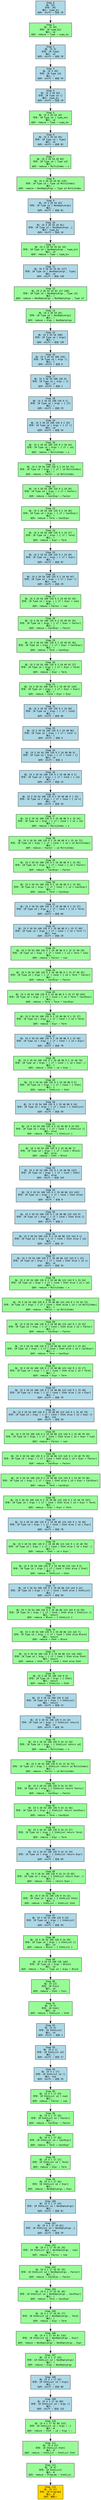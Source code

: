 digraph ParseFlow {
  rankdir=TB;
  node [shape=box, fontname="monospace", fontsize=10];
  edge [fontname="monospace"];
  step0 [label="Step 0\n栈: [0]\n符号: [#]\n输入: type_kw\n动作: shift → 状态 10", style=filled, fillcolor=lightblue];
  step1 [label="Step 1\n栈: [0 10]\n符号: [# type_kw]\n输入: id\n动作: reduce → Type → type_kw ", style=filled, fillcolor=palegreen];
  step2 [label="Step 2\n栈: [0 3]\n符号: [# Type]\n输入: id\n动作: shift → 状态 20", style=filled, fillcolor=lightblue];
  step3 [label="Step 3\n栈: [0 3 20]\n符号: [# Type id]\n输入: (\n动作: shift → 状态 54", style=filled, fillcolor=lightblue];
  step4 [label="Step 4\n栈: [0 3 20 54]\n符号: [# Type id (]\n输入: type_kw\n动作: shift → 状态 10", style=filled, fillcolor=lightblue];
  step5 [label="Step 5\n栈: [0 3 20 54 10]\n符号: [# Type id ( type_kw]\n输入: id\n动作: reduce → Type → type_kw ", style=filled, fillcolor=palegreen];
  step6 [label="Step 6\n栈: [0 3 20 54 45]\n符号: [# Type id ( Type]\n输入: id\n动作: shift → 状态 82", style=filled, fillcolor=lightblue];
  step7 [label="Step 7\n栈: [0 3 20 54 45 82]\n符号: [# Type id ( Type id]\n输入: ,\n动作: reduce → MultiIndex → ε", style=filled, fillcolor=palegreen];
  step8 [label="Step 8\n栈: [0 3 20 54 45 82 119]\n符号: [# Type id ( Type id MultiIndex]\n输入: ,\n动作: reduce → NonEmptyArgs → Type id MultiIndex ", style=filled, fillcolor=palegreen];
  step9 [label="Step 9\n栈: [0 3 20 54 43]\n符号: [# Type id ( NonEmptyArgs]\n输入: ,\n动作: shift → 状态 81", style=filled, fillcolor=lightblue];
  step10 [label="Step 10\n栈: [0 3 20 54 43 81]\n符号: [# Type id ( NonEmptyArgs ,]\n输入: type_kw\n动作: shift → 状态 10", style=filled, fillcolor=lightblue];
  step11 [label="Step 11\n栈: [0 3 20 54 43 81 10]\n符号: [# Type id ( NonEmptyArgs , type_kw]\n输入: id\n动作: reduce → Type → type_kw ", style=filled, fillcolor=palegreen];
  step12 [label="Step 12\n栈: [0 3 20 54 43 81 117]\n符号: [# Type id ( NonEmptyArgs , Type]\n输入: id\n动作: shift → 状态 140", style=filled, fillcolor=lightblue];
  step13 [label="Step 13\n栈: [0 3 20 54 43 81 117 140]\n符号: [# Type id ( NonEmptyArgs , Type id]\n输入: )\n动作: reduce → NonEmptyArgs → NonEmptyArgs , Type id ", style=filled, fillcolor=palegreen];
  step14 [label="Step 14\n栈: [0 3 20 54 43]\n符号: [# Type id ( NonEmptyArgs]\n输入: )\n动作: reduce → Args → NonEmptyArgs ", style=filled, fillcolor=palegreen];
  step15 [label="Step 15\n栈: [0 3 20 54 100]\n符号: [# Type id ( Args]\n输入: )\n动作: shift → 状态 135", style=filled, fillcolor=lightblue];
  step16 [label="Step 16\n栈: [0 3 20 54 100 135]\n符号: [# Type id ( Args )]\n输入: {\n动作: shift → 状态 9", style=filled, fillcolor=lightblue];
  step17 [label="Step 17\n栈: [0 3 20 54 100 135 9]\n符号: [# Type id ( Args ) {]\n输入: if\n动作: shift → 状态 2", style=filled, fillcolor=lightblue];
  step18 [label="Step 18\n栈: [0 3 20 54 100 135 9 2]\n符号: [# Type id ( Args ) { if]\n输入: (\n动作: shift → 状态 19", style=filled, fillcolor=lightblue];
  step19 [label="Step 19\n栈: [0 3 20 54 100 135 9 2 19]\n符号: [# Type id ( Args ) { if (]\n输入: id\n动作: shift → 状态 34", style=filled, fillcolor=lightblue];
  step20 [label="Step 20\n栈: [0 3 20 54 100 135 9 2 19 34]\n符号: [# Type id ( Args ) { if ( id]\n输入: >\n动作: reduce → MultiIndex → ε", style=filled, fillcolor=palegreen];
  step21 [label="Step 21\n栈: [0 3 20 54 100 135 9 2 19 34 72]\n符号: [# Type id ( Args ) { if ( id MultiIndex]\n输入: >\n动作: reduce → Factor → id MultiIndex ", style=filled, fillcolor=palegreen];
  step22 [label="Step 22\n栈: [0 3 20 54 100 135 9 2 19 35]\n符号: [# Type id ( Args ) { if ( Factor]\n输入: >\n动作: reduce → CastExpr → Factor ", style=filled, fillcolor=palegreen];
  step23 [label="Step 23\n栈: [0 3 20 54 100 135 9 2 19 36]\n符号: [# Type id ( Args ) { if ( CastExpr]\n输入: >\n动作: reduce → Term → CastExpr ", style=filled, fillcolor=palegreen];
  step24 [label="Step 24\n栈: [0 3 20 54 100 135 9 2 19 27]\n符号: [# Type id ( Args ) { if ( Term]\n输入: >\n动作: reduce → Expr → Term ", style=filled, fillcolor=palegreen];
  step25 [label="Step 25\n栈: [0 3 20 54 100 135 9 2 19 49]\n符号: [# Type id ( Args ) { if ( Expr]\n输入: >\n动作: shift → 状态 92", style=filled, fillcolor=lightblue];
  step26 [label="Step 26\n栈: [0 3 20 54 100 135 9 2 19 49 92]\n符号: [# Type id ( Args ) { if ( Expr >]\n输入: num\n动作: shift → 状态 29", style=filled, fillcolor=lightblue];
  step27 [label="Step 27\n栈: [0 3 20 54 100 135 9 2 19 49 92 29]\n符号: [# Type id ( Args ) { if ( Expr > num]\n输入: )\n动作: reduce → Factor → num ", style=filled, fillcolor=palegreen];
  step28 [label="Step 28\n栈: [0 3 20 54 100 135 9 2 19 49 92 35]\n符号: [# Type id ( Args ) { if ( Expr > Factor]\n输入: )\n动作: reduce → CastExpr → Factor ", style=filled, fillcolor=palegreen];
  step29 [label="Step 29\n栈: [0 3 20 54 100 135 9 2 19 49 92 36]\n符号: [# Type id ( Args ) { if ( Expr > CastExpr]\n输入: )\n动作: reduce → Term → CastExpr ", style=filled, fillcolor=palegreen];
  step30 [label="Step 30\n栈: [0 3 20 54 100 135 9 2 19 49 92 27]\n符号: [# Type id ( Args ) { if ( Expr > Term]\n输入: )\n动作: reduce → Expr → Term ", style=filled, fillcolor=palegreen];
  step31 [label="Step 31\n栈: [0 3 20 54 100 135 9 2 19 49 92 129]\n符号: [# Type id ( Args ) { if ( Expr > Expr]\n输入: )\n动作: reduce → Cond → Expr > Expr ", style=filled, fillcolor=palegreen];
  step32 [label="Step 32\n栈: [0 3 20 54 100 135 9 2 19 48]\n符号: [# Type id ( Args ) { if ( Cond]\n输入: )\n动作: shift → 状态 86", style=filled, fillcolor=lightblue];
  step33 [label="Step 33\n栈: [0 3 20 54 100 135 9 2 19 48 86]\n符号: [# Type id ( Args ) { if ( Cond )]\n输入: {\n动作: shift → 状态 9", style=filled, fillcolor=lightblue];
  step34 [label="Step 34\n栈: [0 3 20 54 100 135 9 2 19 48 86 9]\n符号: [# Type id ( Args ) { if ( Cond ) {]\n输入: id\n动作: shift → 状态 1", style=filled, fillcolor=lightblue];
  step35 [label="Step 35\n栈: [0 3 20 54 100 135 9 2 19 48 86 9 1]\n符号: [# Type id ( Args ) { if ( Cond ) { id]\n输入: =\n动作: shift → 状态 15", style=filled, fillcolor=lightblue];
  step36 [label="Step 36\n栈: [0 3 20 54 100 135 9 2 19 48 86 9 1 15]\n符号: [# Type id ( Args ) { if ( Cond ) { id =]\n输入: id\n动作: shift → 状态 34", style=filled, fillcolor=lightblue];
  step37 [label="Step 37\n栈: [0 3 20 54 100 135 9 2 19 48 86 9 1 15 34]\n符号: [# Type id ( Args ) { if ( Cond ) { id = id]\n输入: *\n动作: reduce → MultiIndex → ε", style=filled, fillcolor=palegreen];
  step38 [label="Step 38\n栈: [0 3 20 54 100 135 9 2 19 48 86 9 1 15 34 72]\n符号: [# Type id ( Args ) { if ( Cond ) { id = id MultiIndex]\n输入: *\n动作: reduce → Factor → id MultiIndex ", style=filled, fillcolor=palegreen];
  step39 [label="Step 39\n栈: [0 3 20 54 100 135 9 2 19 48 86 9 1 15 35]\n符号: [# Type id ( Args ) { if ( Cond ) { id = Factor]\n输入: *\n动作: reduce → CastExpr → Factor ", style=filled, fillcolor=palegreen];
  step40 [label="Step 40\n栈: [0 3 20 54 100 135 9 2 19 48 86 9 1 15 36]\n符号: [# Type id ( Args ) { if ( Cond ) { id = CastExpr]\n输入: *\n动作: reduce → Term → CastExpr ", style=filled, fillcolor=palegreen];
  step41 [label="Step 41\n栈: [0 3 20 54 100 135 9 2 19 48 86 9 1 15 27]\n符号: [# Type id ( Args ) { if ( Cond ) { id = Term]\n输入: *\n动作: shift → 状态 60", style=filled, fillcolor=lightblue];
  step42 [label="Step 42\n栈: [0 3 20 54 100 135 9 2 19 48 86 9 1 15 27 60]\n符号: [# Type id ( Args ) { if ( Cond ) { id = Term *]\n输入: num\n动作: shift → 状态 29", style=filled, fillcolor=lightblue];
  step43 [label="Step 43\n栈: [0 3 20 54 100 135 9 2 19 48 86 9 1 15 27 60 29]\n符号: [# Type id ( Args ) { if ( Cond ) { id = Term * num]\n输入: ;\n动作: reduce → Factor → num ", style=filled, fillcolor=palegreen];
  step44 [label="Step 44\n栈: [0 3 20 54 100 135 9 2 19 48 86 9 1 15 27 60 35]\n符号: [# Type id ( Args ) { if ( Cond ) { id = Term * Factor]\n输入: ;\n动作: reduce → CastExpr → Factor ", style=filled, fillcolor=palegreen];
  step45 [label="Step 45\n栈: [0 3 20 54 100 135 9 2 19 48 86 9 1 15 27 60 103]\n符号: [# Type id ( Args ) { if ( Cond ) { id = Term * CastExpr]\n输入: ;\n动作: reduce → Term → Term * CastExpr ", style=filled, fillcolor=palegreen];
  step46 [label="Step 46\n栈: [0 3 20 54 100 135 9 2 19 48 86 9 1 15 27]\n符号: [# Type id ( Args ) { if ( Cond ) { id = Term]\n输入: ;\n动作: reduce → Expr → Term ", style=filled, fillcolor=palegreen];
  step47 [label="Step 47\n栈: [0 3 20 54 100 135 9 2 19 48 86 9 1 15 40]\n符号: [# Type id ( Args ) { if ( Cond ) { id = Expr]\n输入: ;\n动作: shift → 状态 78", style=filled, fillcolor=lightblue];
  step48 [label="Step 48\n栈: [0 3 20 54 100 135 9 2 19 48 86 9 1 15 40 78]\n符号: [# Type id ( Args ) { if ( Cond ) { id = Expr ;]\n输入: }\n动作: reduce → Stmt → id = Expr ; ", style=filled, fillcolor=palegreen];
  step49 [label="Step 49\n栈: [0 3 20 54 100 135 9 2 19 48 86 9 5]\n符号: [# Type id ( Args ) { if ( Cond ) { Stmt]\n输入: }\n动作: reduce → StmtList → Stmt ", style=filled, fillcolor=palegreen];
  step50 [label="Step 50\n栈: [0 3 20 54 100 135 9 2 19 48 86 9 24]\n符号: [# Type id ( Args ) { if ( Cond ) { StmtList]\n输入: }\n动作: shift → 状态 59", style=filled, fillcolor=lightblue];
  step51 [label="Step 51\n栈: [0 3 20 54 100 135 9 2 19 48 86 9 24 59]\n符号: [# Type id ( Args ) { if ( Cond ) { StmtList }]\n输入: else\n动作: reduce → Block → { StmtList } ", style=filled, fillcolor=palegreen];
  step52 [label="Step 52\n栈: [0 3 20 54 100 135 9 2 19 48 86 7]\n符号: [# Type id ( Args ) { if ( Cond ) Block]\n输入: else\n动作: reduce → Stmt → Block ", style=filled, fillcolor=palegreen];
  step53 [label="Step 53\n栈: [0 3 20 54 100 135 9 2 19 48 86 123]\n符号: [# Type id ( Args ) { if ( Cond ) Stmt]\n输入: else\n动作: shift → 状态 143", style=filled, fillcolor=lightblue];
  step54 [label="Step 54\n栈: [0 3 20 54 100 135 9 2 19 48 86 123 143]\n符号: [# Type id ( Args ) { if ( Cond ) Stmt else]\n输入: {\n动作: shift → 状态 9", style=filled, fillcolor=lightblue];
  step55 [label="Step 55\n栈: [0 3 20 54 100 135 9 2 19 48 86 123 143 9]\n符号: [# Type id ( Args ) { if ( Cond ) Stmt else {]\n输入: id\n动作: shift → 状态 1", style=filled, fillcolor=lightblue];
  step56 [label="Step 56\n栈: [0 3 20 54 100 135 9 2 19 48 86 123 143 9 1]\n符号: [# Type id ( Args ) { if ( Cond ) Stmt else { id]\n输入: =\n动作: shift → 状态 15", style=filled, fillcolor=lightblue];
  step57 [label="Step 57\n栈: [0 3 20 54 100 135 9 2 19 48 86 123 143 9 1 15]\n符号: [# Type id ( Args ) { if ( Cond ) Stmt else { id =]\n输入: id\n动作: shift → 状态 34", style=filled, fillcolor=lightblue];
  step58 [label="Step 58\n栈: [0 3 20 54 100 135 9 2 19 48 86 123 143 9 1 15 34]\n符号: [# Type id ( Args ) { if ( Cond ) Stmt else { id = id]\n输入: +\n动作: reduce → MultiIndex → ε", style=filled, fillcolor=palegreen];
  step59 [label="Step 59\n栈: [0 3 20 54 100 135 9 2 19 48 86 123 143 9 1 15 34 72]\n符号: [# Type id ( Args ) { if ( Cond ) Stmt else { id = id MultiIndex]\n输入: +\n动作: reduce → Factor → id MultiIndex ", style=filled, fillcolor=palegreen];
  step60 [label="Step 60\n栈: [0 3 20 54 100 135 9 2 19 48 86 123 143 9 1 15 35]\n符号: [# Type id ( Args ) { if ( Cond ) Stmt else { id = Factor]\n输入: +\n动作: reduce → CastExpr → Factor ", style=filled, fillcolor=palegreen];
  step61 [label="Step 61\n栈: [0 3 20 54 100 135 9 2 19 48 86 123 143 9 1 15 36]\n符号: [# Type id ( Args ) { if ( Cond ) Stmt else { id = CastExpr]\n输入: +\n动作: reduce → Term → CastExpr ", style=filled, fillcolor=palegreen];
  step62 [label="Step 62\n栈: [0 3 20 54 100 135 9 2 19 48 86 123 143 9 1 15 27]\n符号: [# Type id ( Args ) { if ( Cond ) Stmt else { id = Term]\n输入: +\n动作: reduce → Expr → Term ", style=filled, fillcolor=palegreen];
  step63 [label="Step 63\n栈: [0 3 20 54 100 135 9 2 19 48 86 123 143 9 1 15 40]\n符号: [# Type id ( Args ) { if ( Cond ) Stmt else { id = Expr]\n输入: +\n动作: shift → 状态 70", style=filled, fillcolor=lightblue];
  step64 [label="Step 64\n栈: [0 3 20 54 100 135 9 2 19 48 86 123 143 9 1 15 40 70]\n符号: [# Type id ( Args ) { if ( Cond ) Stmt else { id = Expr +]\n输入: num\n动作: shift → 状态 29", style=filled, fillcolor=lightblue];
  step65 [label="Step 65\n栈: [0 3 20 54 100 135 9 2 19 48 86 123 143 9 1 15 40 70 29]\n符号: [# Type id ( Args ) { if ( Cond ) Stmt else { id = Expr + num]\n输入: ;\n动作: reduce → Factor → num ", style=filled, fillcolor=palegreen];
  step66 [label="Step 66\n栈: [0 3 20 54 100 135 9 2 19 48 86 123 143 9 1 15 40 70 35]\n符号: [# Type id ( Args ) { if ( Cond ) Stmt else { id = Expr + Factor]\n输入: ;\n动作: reduce → CastExpr → Factor ", style=filled, fillcolor=palegreen];
  step67 [label="Step 67\n栈: [0 3 20 54 100 135 9 2 19 48 86 123 143 9 1 15 40 70 36]\n符号: [# Type id ( Args ) { if ( Cond ) Stmt else { id = Expr + CastExpr]\n输入: ;\n动作: reduce → Term → CastExpr ", style=filled, fillcolor=palegreen];
  step68 [label="Step 68\n栈: [0 3 20 54 100 135 9 2 19 48 86 123 143 9 1 15 40 70 107]\n符号: [# Type id ( Args ) { if ( Cond ) Stmt else { id = Expr + Term]\n输入: ;\n动作: reduce → Expr → Expr + Term ", style=filled, fillcolor=palegreen];
  step69 [label="Step 69\n栈: [0 3 20 54 100 135 9 2 19 48 86 123 143 9 1 15 40]\n符号: [# Type id ( Args ) { if ( Cond ) Stmt else { id = Expr]\n输入: ;\n动作: shift → 状态 78", style=filled, fillcolor=lightblue];
  step70 [label="Step 70\n栈: [0 3 20 54 100 135 9 2 19 48 86 123 143 9 1 15 40 78]\n符号: [# Type id ( Args ) { if ( Cond ) Stmt else { id = Expr ;]\n输入: }\n动作: reduce → Stmt → id = Expr ; ", style=filled, fillcolor=palegreen];
  step71 [label="Step 71\n栈: [0 3 20 54 100 135 9 2 19 48 86 123 143 9 5]\n符号: [# Type id ( Args ) { if ( Cond ) Stmt else { Stmt]\n输入: }\n动作: reduce → StmtList → Stmt ", style=filled, fillcolor=palegreen];
  step72 [label="Step 72\n栈: [0 3 20 54 100 135 9 2 19 48 86 123 143 9 24]\n符号: [# Type id ( Args ) { if ( Cond ) Stmt else { StmtList]\n输入: }\n动作: shift → 状态 59", style=filled, fillcolor=lightblue];
  step73 [label="Step 73\n栈: [0 3 20 54 100 135 9 2 19 48 86 123 143 9 24 59]\n符号: [# Type id ( Args ) { if ( Cond ) Stmt else { StmtList }]\n输入: return\n动作: reduce → Block → { StmtList } ", style=filled, fillcolor=palegreen];
  step74 [label="Step 74\n栈: [0 3 20 54 100 135 9 2 19 48 86 123 143 7]\n符号: [# Type id ( Args ) { if ( Cond ) Stmt else Block]\n输入: return\n动作: reduce → Stmt → Block ", style=filled, fillcolor=palegreen];
  step75 [label="Step 75\n栈: [0 3 20 54 100 135 9 2 19 48 86 123 143 150]\n符号: [# Type id ( Args ) { if ( Cond ) Stmt else Stmt]\n输入: return\n动作: reduce → Stmt → if ( Cond ) Stmt else Stmt ", style=filled, fillcolor=palegreen];
  step76 [label="Step 76\n栈: [0 3 20 54 100 135 9 5]\n符号: [# Type id ( Args ) { Stmt]\n输入: return\n动作: reduce → StmtList → Stmt ", style=filled, fillcolor=palegreen];
  step77 [label="Step 77\n栈: [0 3 20 54 100 135 9 24]\n符号: [# Type id ( Args ) { StmtList]\n输入: return\n动作: shift → 状态 13", style=filled, fillcolor=lightblue];
  step78 [label="Step 78\n栈: [0 3 20 54 100 135 9 24 13]\n符号: [# Type id ( Args ) { StmtList return]\n输入: id\n动作: shift → 状态 34", style=filled, fillcolor=lightblue];
  step79 [label="Step 79\n栈: [0 3 20 54 100 135 9 24 13 34]\n符号: [# Type id ( Args ) { StmtList return id]\n输入: ;\n动作: reduce → MultiIndex → ε", style=filled, fillcolor=palegreen];
  step80 [label="Step 80\n栈: [0 3 20 54 100 135 9 24 13 34 72]\n符号: [# Type id ( Args ) { StmtList return id MultiIndex]\n输入: ;\n动作: reduce → Factor → id MultiIndex ", style=filled, fillcolor=palegreen];
  step81 [label="Step 81\n栈: [0 3 20 54 100 135 9 24 13 35]\n符号: [# Type id ( Args ) { StmtList return Factor]\n输入: ;\n动作: reduce → CastExpr → Factor ", style=filled, fillcolor=palegreen];
  step82 [label="Step 82\n栈: [0 3 20 54 100 135 9 24 13 36]\n符号: [# Type id ( Args ) { StmtList return CastExpr]\n输入: ;\n动作: reduce → Term → CastExpr ", style=filled, fillcolor=palegreen];
  step83 [label="Step 83\n栈: [0 3 20 54 100 135 9 24 13 27]\n符号: [# Type id ( Args ) { StmtList return Term]\n输入: ;\n动作: reduce → Expr → Term ", style=filled, fillcolor=palegreen];
  step84 [label="Step 84\n栈: [0 3 20 54 100 135 9 24 13 33]\n符号: [# Type id ( Args ) { StmtList return Expr]\n输入: ;\n动作: shift → 状态 69", style=filled, fillcolor=lightblue];
  step85 [label="Step 85\n栈: [0 3 20 54 100 135 9 24 13 33 69]\n符号: [# Type id ( Args ) { StmtList return Expr ;]\n输入: }\n动作: reduce → Stmt → return Expr ; ", style=filled, fillcolor=palegreen];
  step86 [label="Step 86\n栈: [0 3 20 54 100 135 9 24 22]\n符号: [# Type id ( Args ) { StmtList Stmt]\n输入: }\n动作: reduce → StmtList → StmtList Stmt ", style=filled, fillcolor=palegreen];
  step87 [label="Step 87\n栈: [0 3 20 54 100 135 9 24]\n符号: [# Type id ( Args ) { StmtList]\n输入: }\n动作: shift → 状态 59", style=filled, fillcolor=lightblue];
  step88 [label="Step 88\n栈: [0 3 20 54 100 135 9 24 59]\n符号: [# Type id ( Args ) { StmtList }]\n输入: id\n动作: reduce → Block → { StmtList } ", style=filled, fillcolor=palegreen];
  step89 [label="Step 89\n栈: [0 3 20 54 100 135 146]\n符号: [# Type id ( Args ) Block]\n输入: id\n动作: reduce → Func → Type id ( Args ) Block ", style=filled, fillcolor=palegreen];
  step90 [label="Step 90\n栈: [0 12]\n符号: [# Func]\n输入: id\n动作: reduce → Stmt → Func ", style=filled, fillcolor=palegreen];
  step91 [label="Step 91\n栈: [0 5]\n符号: [# Stmt]\n输入: id\n动作: reduce → StmtList → Stmt ", style=filled, fillcolor=palegreen];
  step92 [label="Step 92\n栈: [0 4]\n符号: [# StmtList]\n输入: id\n动作: shift → 状态 1", style=filled, fillcolor=lightblue];
  step93 [label="Step 93\n栈: [0 4 1]\n符号: [# StmtList id]\n输入: (\n动作: shift → 状态 17", style=filled, fillcolor=lightblue];
  step94 [label="Step 94\n栈: [0 4 1 17]\n符号: [# StmtList id (]\n输入: num\n动作: shift → 状态 29", style=filled, fillcolor=lightblue];
  step95 [label="Step 95\n栈: [0 4 1 17 29]\n符号: [# StmtList id ( num]\n输入: ,\n动作: reduce → Factor → num ", style=filled, fillcolor=palegreen];
  step96 [label="Step 96\n栈: [0 4 1 17 35]\n符号: [# StmtList id ( Factor]\n输入: ,\n动作: reduce → CastExpr → Factor ", style=filled, fillcolor=palegreen];
  step97 [label="Step 97\n栈: [0 4 1 17 36]\n符号: [# StmtList id ( CastExpr]\n输入: ,\n动作: reduce → Term → CastExpr ", style=filled, fillcolor=palegreen];
  step98 [label="Step 98\n栈: [0 4 1 17 27]\n符号: [# StmtList id ( Term]\n输入: ,\n动作: reduce → Expr → Term ", style=filled, fillcolor=palegreen];
  step99 [label="Step 99\n栈: [0 4 1 17 44]\n符号: [# StmtList id ( Expr]\n输入: ,\n动作: reduce → NonEmptyArgs → Expr ", style=filled, fillcolor=palegreen];
  step100 [label="Step 100\n栈: [0 4 1 17 43]\n符号: [# StmtList id ( NonEmptyArgs]\n输入: ,\n动作: shift → 状态 81", style=filled, fillcolor=lightblue];
  step101 [label="Step 101\n栈: [0 4 1 17 43 81]\n符号: [# StmtList id ( NonEmptyArgs ,]\n输入: num\n动作: shift → 状态 29", style=filled, fillcolor=lightblue];
  step102 [label="Step 102\n栈: [0 4 1 17 43 81 29]\n符号: [# StmtList id ( NonEmptyArgs , num]\n输入: )\n动作: reduce → Factor → num ", style=filled, fillcolor=palegreen];
  step103 [label="Step 103\n栈: [0 4 1 17 43 81 35]\n符号: [# StmtList id ( NonEmptyArgs , Factor]\n输入: )\n动作: reduce → CastExpr → Factor ", style=filled, fillcolor=palegreen];
  step104 [label="Step 104\n栈: [0 4 1 17 43 81 36]\n符号: [# StmtList id ( NonEmptyArgs , CastExpr]\n输入: )\n动作: reduce → Term → CastExpr ", style=filled, fillcolor=palegreen];
  step105 [label="Step 105\n栈: [0 4 1 17 43 81 27]\n符号: [# StmtList id ( NonEmptyArgs , Term]\n输入: )\n动作: reduce → Expr → Term ", style=filled, fillcolor=palegreen];
  step106 [label="Step 106\n栈: [0 4 1 17 43 81 116]\n符号: [# StmtList id ( NonEmptyArgs , Expr]\n输入: )\n动作: reduce → NonEmptyArgs → NonEmptyArgs , Expr ", style=filled, fillcolor=palegreen];
  step107 [label="Step 107\n栈: [0 4 1 17 43]\n符号: [# StmtList id ( NonEmptyArgs]\n输入: )\n动作: reduce → Args → NonEmptyArgs ", style=filled, fillcolor=palegreen];
  step108 [label="Step 108\n栈: [0 4 1 17 42]\n符号: [# StmtList id ( Args]\n输入: )\n动作: shift → 状态 80", style=filled, fillcolor=lightblue];
  step109 [label="Step 109\n栈: [0 4 1 17 42 80]\n符号: [# StmtList id ( Args )]\n输入: ;\n动作: shift → 状态 115", style=filled, fillcolor=lightblue];
  step110 [label="Step 110\n栈: [0 4 1 17 42 80 115]\n符号: [# StmtList id ( Args ) ;]\n输入: #\n动作: reduce → Stmt → id ( Args ) ; ", style=filled, fillcolor=palegreen];
  step111 [label="Step 111\n栈: [0 4 22]\n符号: [# StmtList Stmt]\n输入: #\n动作: reduce → StmtList → StmtList Stmt ", style=filled, fillcolor=palegreen];
  step112 [label="Step 112\n栈: [0 4]\n符号: [# StmtList]\n输入: #\n动作: reduce → Program → StmtList ", style=filled, fillcolor=palegreen];
  step113 [label="Step 113\n栈: [0 11]\n符号: [# Program]\n输入: #\n动作: 接受 ✅", style=filled, fillcolor=gold];
  step0 -> step1;
  step1 -> step2;
  step2 -> step3;
  step3 -> step4;
  step4 -> step5;
  step5 -> step6;
  step6 -> step7;
  step7 -> step8;
  step8 -> step9;
  step9 -> step10;
  step10 -> step11;
  step11 -> step12;
  step12 -> step13;
  step13 -> step14;
  step14 -> step15;
  step15 -> step16;
  step16 -> step17;
  step17 -> step18;
  step18 -> step19;
  step19 -> step20;
  step20 -> step21;
  step21 -> step22;
  step22 -> step23;
  step23 -> step24;
  step24 -> step25;
  step25 -> step26;
  step26 -> step27;
  step27 -> step28;
  step28 -> step29;
  step29 -> step30;
  step30 -> step31;
  step31 -> step32;
  step32 -> step33;
  step33 -> step34;
  step34 -> step35;
  step35 -> step36;
  step36 -> step37;
  step37 -> step38;
  step38 -> step39;
  step39 -> step40;
  step40 -> step41;
  step41 -> step42;
  step42 -> step43;
  step43 -> step44;
  step44 -> step45;
  step45 -> step46;
  step46 -> step47;
  step47 -> step48;
  step48 -> step49;
  step49 -> step50;
  step50 -> step51;
  step51 -> step52;
  step52 -> step53;
  step53 -> step54;
  step54 -> step55;
  step55 -> step56;
  step56 -> step57;
  step57 -> step58;
  step58 -> step59;
  step59 -> step60;
  step60 -> step61;
  step61 -> step62;
  step62 -> step63;
  step63 -> step64;
  step64 -> step65;
  step65 -> step66;
  step66 -> step67;
  step67 -> step68;
  step68 -> step69;
  step69 -> step70;
  step70 -> step71;
  step71 -> step72;
  step72 -> step73;
  step73 -> step74;
  step74 -> step75;
  step75 -> step76;
  step76 -> step77;
  step77 -> step78;
  step78 -> step79;
  step79 -> step80;
  step80 -> step81;
  step81 -> step82;
  step82 -> step83;
  step83 -> step84;
  step84 -> step85;
  step85 -> step86;
  step86 -> step87;
  step87 -> step88;
  step88 -> step89;
  step89 -> step90;
  step90 -> step91;
  step91 -> step92;
  step92 -> step93;
  step93 -> step94;
  step94 -> step95;
  step95 -> step96;
  step96 -> step97;
  step97 -> step98;
  step98 -> step99;
  step99 -> step100;
  step100 -> step101;
  step101 -> step102;
  step102 -> step103;
  step103 -> step104;
  step104 -> step105;
  step105 -> step106;
  step106 -> step107;
  step107 -> step108;
  step108 -> step109;
  step109 -> step110;
  step110 -> step111;
  step111 -> step112;
  step112 -> step113;
}
